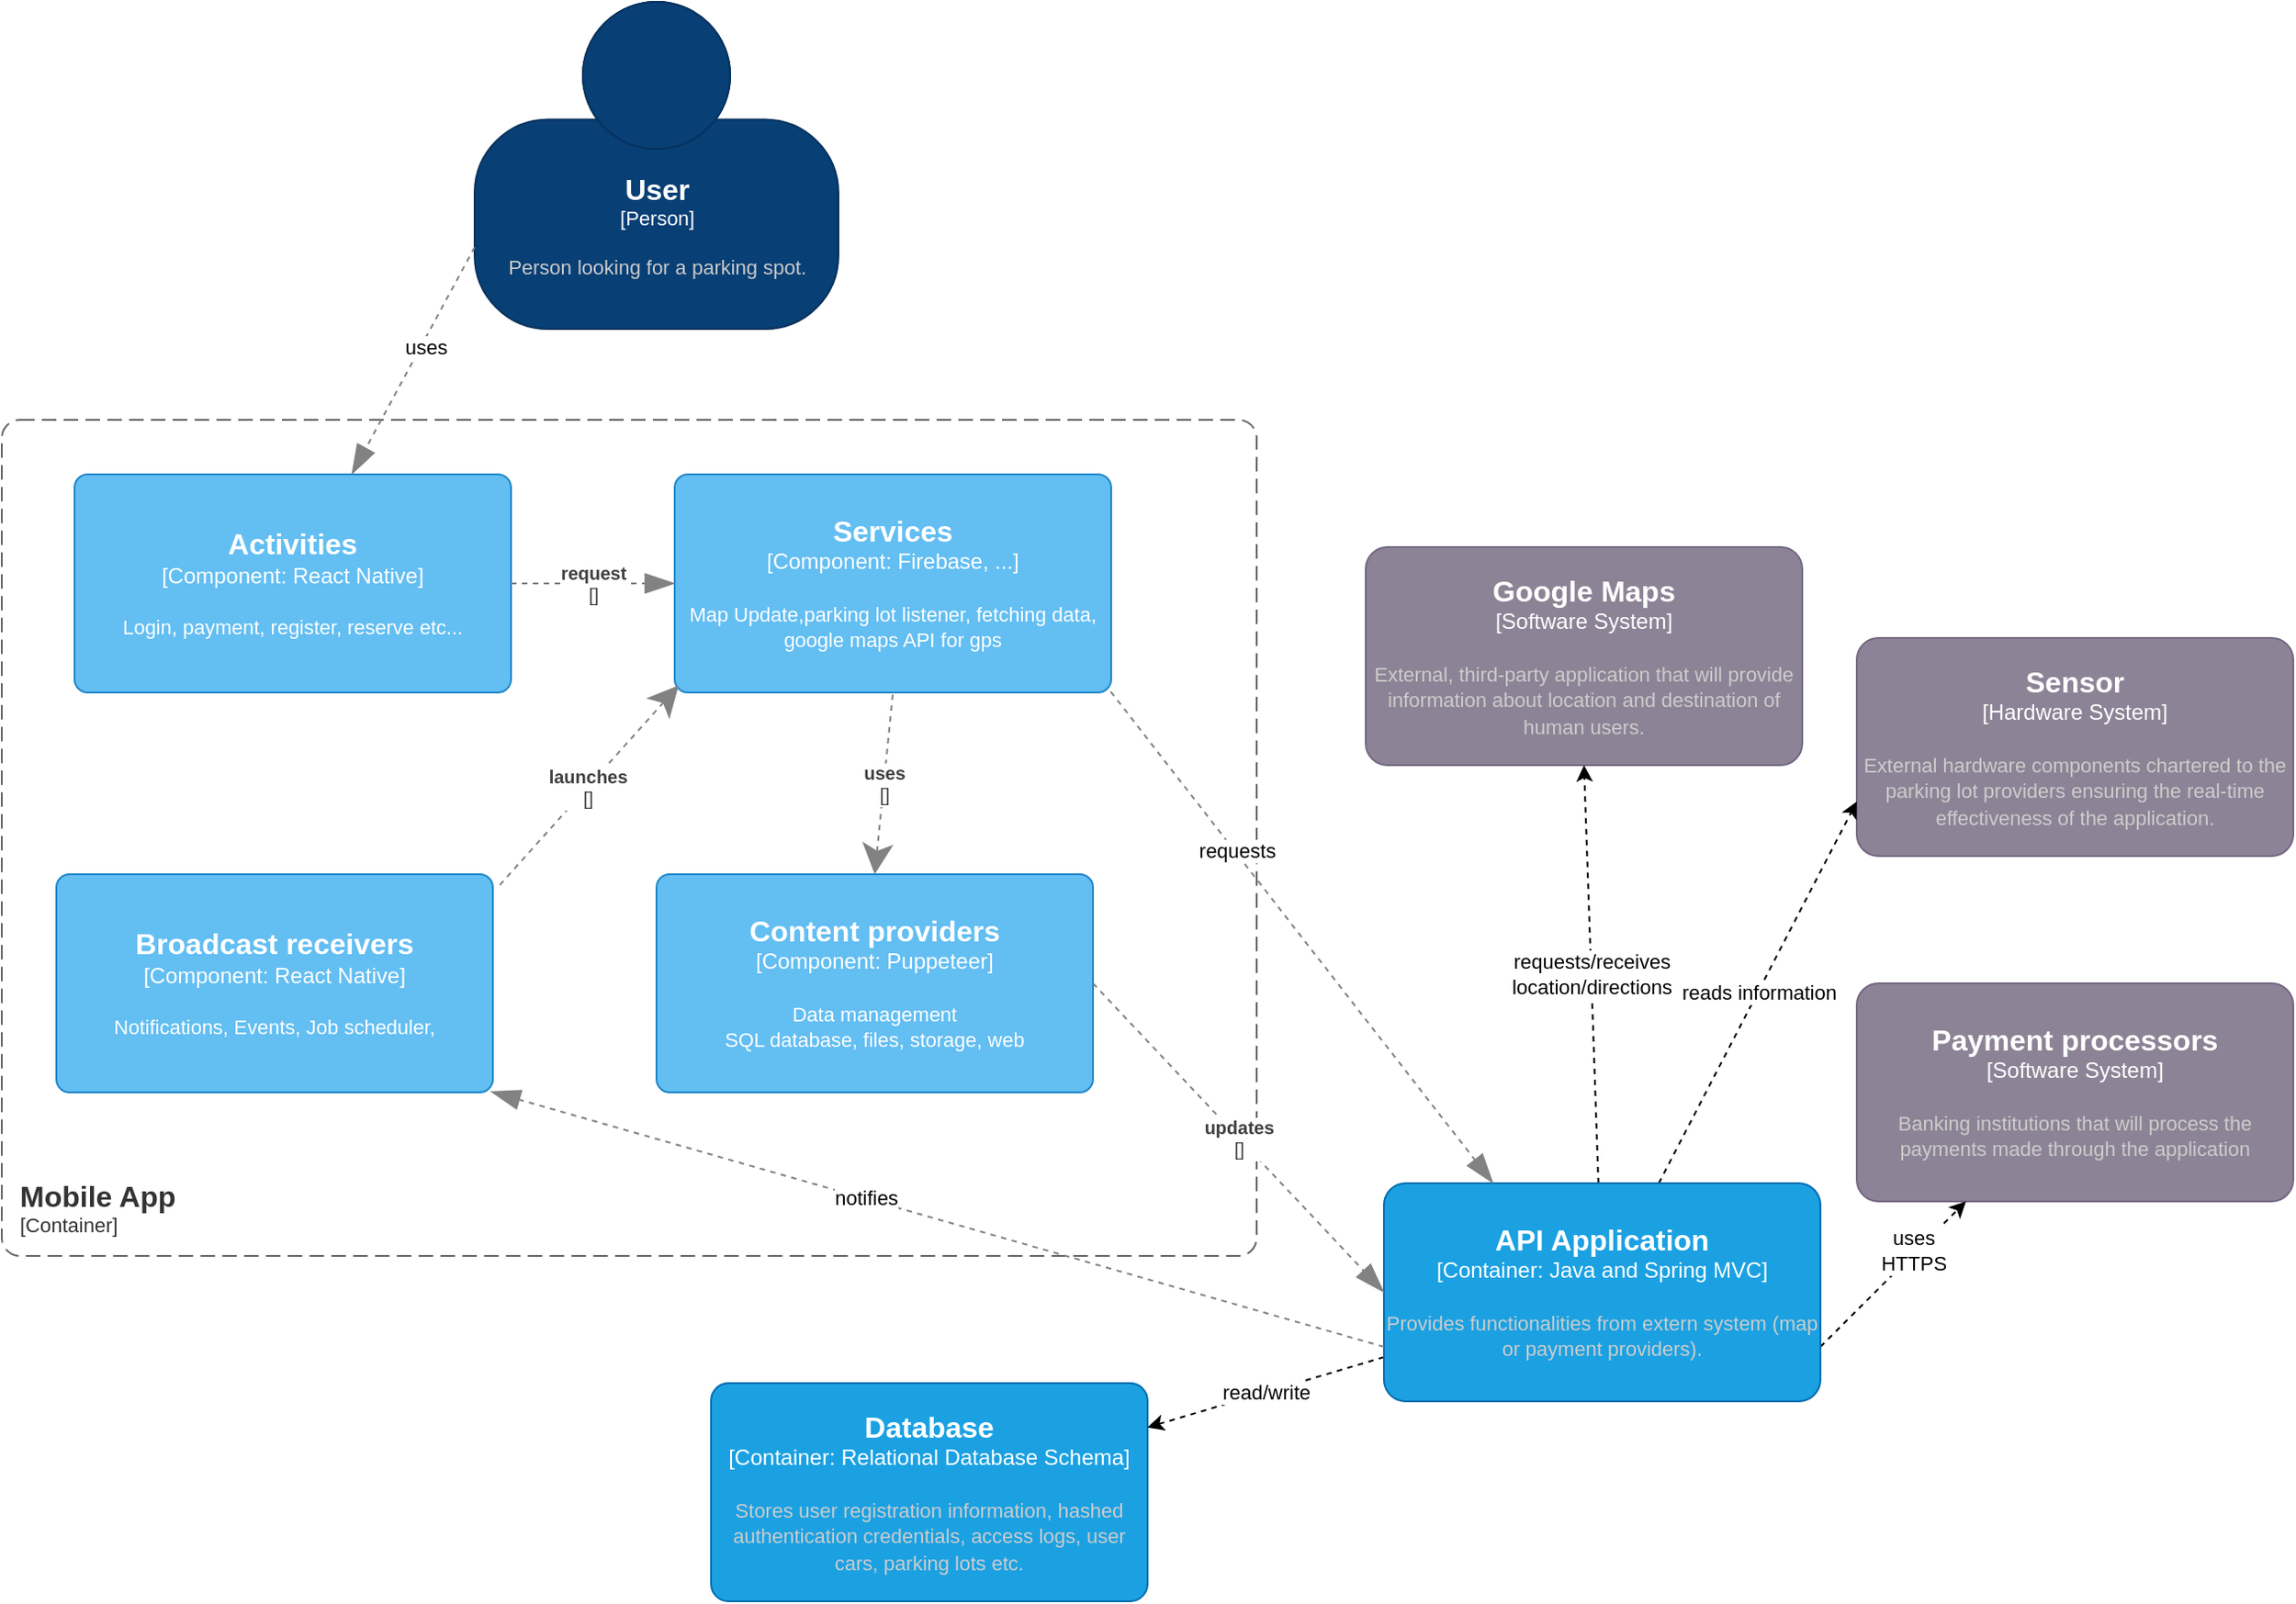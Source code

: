 <mxfile version="17.2.3" type="device"><diagram id="Dj3WYQvKQh_oLUvKO4OG" name="Page-1"><mxGraphModel dx="2512" dy="1894" grid="1" gridSize="10" guides="1" tooltips="1" connect="1" arrows="1" fold="1" page="1" pageScale="1" pageWidth="850" pageHeight="1100" math="0" shadow="0"><root><mxCell id="0"/><mxCell id="1" parent="0"/><object placeholders="1" c4Name="User" c4Type="Person" c4Description="Person looking for a parking spot." label="&lt;font style=&quot;font-size: 16px&quot;&gt;&lt;b&gt;%c4Name%&lt;/b&gt;&lt;/font&gt;&lt;div&gt;[%c4Type%]&lt;/div&gt;&lt;br&gt;&lt;div&gt;&lt;font style=&quot;font-size: 11px&quot;&gt;&lt;font color=&quot;#cccccc&quot;&gt;%c4Description%&lt;/font&gt;&lt;/div&gt;" id="t7ot1aF4n_XPstulmDNa-1"><mxCell style="html=1;fontSize=11;dashed=0;whitespace=wrap;fillColor=#083F75;strokeColor=#06315C;fontColor=#ffffff;shape=mxgraph.c4.person2;align=center;metaEdit=1;points=[[0.5,0,0],[1,0.5,0],[1,0.75,0],[0.75,1,0],[0.5,1,0],[0.25,1,0],[0,0.75,0],[0,0.5,0]];resizable=0;" parent="1" vertex="1"><mxGeometry x="150" y="-20" width="200" height="180" as="geometry"/></mxCell></object><object placeholders="1" c4Name="Google Maps" c4Type="Software System" c4Description="External, third-party application that will provide information about location and destination of human users." label="&lt;font style=&quot;font-size: 16px&quot;&gt;&lt;b&gt;%c4Name%&lt;/b&gt;&lt;/font&gt;&lt;div&gt;[%c4Type%]&lt;/div&gt;&lt;br&gt;&lt;div&gt;&lt;font style=&quot;font-size: 11px&quot;&gt;&lt;font color=&quot;#cccccc&quot;&gt;%c4Description%&lt;/font&gt;&lt;/div&gt;" id="t7ot1aF4n_XPstulmDNa-2"><mxCell style="rounded=1;whiteSpace=wrap;html=1;labelBackgroundColor=none;fillColor=#8C8496;fontColor=#ffffff;align=center;arcSize=10;strokeColor=#736782;metaEdit=1;resizable=0;points=[[0.25,0,0],[0.5,0,0],[0.75,0,0],[1,0.25,0],[1,0.5,0],[1,0.75,0],[0.75,1,0],[0.5,1,0],[0.25,1,0],[0,0.75,0],[0,0.5,0],[0,0.25,0]];" parent="1" vertex="1"><mxGeometry x="640" y="280" width="240" height="120" as="geometry"/></mxCell></object><object placeholders="1" c4Name="Payment processors" c4Type="Software System" c4Description="Banking institutions that will process the payments made through the application" label="&lt;font style=&quot;font-size: 16px&quot;&gt;&lt;b&gt;%c4Name%&lt;/b&gt;&lt;/font&gt;&lt;div&gt;[%c4Type%]&lt;/div&gt;&lt;br&gt;&lt;div&gt;&lt;font style=&quot;font-size: 11px&quot;&gt;&lt;font color=&quot;#cccccc&quot;&gt;%c4Description%&lt;/font&gt;&lt;/div&gt;" id="t7ot1aF4n_XPstulmDNa-3"><mxCell style="rounded=1;whiteSpace=wrap;html=1;labelBackgroundColor=none;fillColor=#8C8496;fontColor=#ffffff;align=center;arcSize=10;strokeColor=#736782;metaEdit=1;resizable=0;points=[[0.25,0,0],[0.5,0,0],[0.75,0,0],[1,0.25,0],[1,0.5,0],[1,0.75,0],[0.75,1,0],[0.5,1,0],[0.25,1,0],[0,0.75,0],[0,0.5,0],[0,0.25,0]];" parent="1" vertex="1"><mxGeometry x="910" y="520" width="240" height="120" as="geometry"/></mxCell></object><object placeholders="1" c4Name="Sensor" c4Type="Hardware System" c4Description="External hardware components chartered to the parking lot providers ensuring the real-time effectiveness of the application.&#10;" label="&lt;font style=&quot;font-size: 16px&quot;&gt;&lt;b&gt;%c4Name%&lt;/b&gt;&lt;/font&gt;&lt;div&gt;[%c4Type%]&lt;/div&gt;&lt;br&gt;&lt;div&gt;&lt;font style=&quot;font-size: 11px&quot;&gt;&lt;font color=&quot;#cccccc&quot;&gt;%c4Description%&lt;/font&gt;&lt;/div&gt;" id="Y2fdfO_gsLbj2rrir5gl-9"><mxCell style="rounded=1;whiteSpace=wrap;html=1;labelBackgroundColor=none;fillColor=#8C8496;fontColor=#ffffff;align=center;arcSize=10;strokeColor=#736782;metaEdit=1;resizable=0;points=[[0.25,0,0],[0.5,0,0],[0.75,0,0],[1,0.25,0],[1,0.5,0],[1,0.75,0],[0.75,1,0],[0.5,1,0],[0.25,1,0],[0,0.75,0],[0,0.5,0],[0,0.25,0]];" parent="1" vertex="1"><mxGeometry x="910" y="330" width="240" height="120" as="geometry"/></mxCell></object><object placeholders="1" c4Name=" Mobile App" c4Type="SystemScopeBoundary" c4Application="Container" label="&lt;font style=&quot;font-size: 16px&quot;&gt;&lt;b&gt;&lt;div style=&quot;text-align: left&quot;&gt;%c4Name%&lt;/div&gt;&lt;/b&gt;&lt;/font&gt;&lt;div style=&quot;text-align: left&quot;&gt;[%c4Application%]&lt;/div&gt;" id="6ll3feaCI8EsEPnlfVFL-1"><mxCell style="rounded=1;fontSize=11;whiteSpace=wrap;html=1;dashed=1;arcSize=20;fillColor=none;strokeColor=#666666;fontColor=#333333;labelBackgroundColor=none;align=left;verticalAlign=bottom;labelBorderColor=none;spacingTop=0;spacing=10;dashPattern=8 4;metaEdit=1;rotatable=0;perimeter=rectanglePerimeter;noLabel=0;labelPadding=0;allowArrows=0;connectable=0;expand=0;recursiveResize=0;editable=1;pointerEvents=0;absoluteArcSize=1;points=[[0.25,0,0],[0.5,0,0],[0.75,0,0],[1,0.25,0],[1,0.5,0],[1,0.75,0],[0.75,1,0],[0.5,1,0],[0.25,1,0],[0,0.75,0],[0,0.5,0],[0,0.25,0]];" parent="1" vertex="1"><mxGeometry x="-110" y="210" width="690" height="460" as="geometry"/></mxCell></object><object placeholders="1" c4Name="Database" c4Type="Container: Relational Database Schema" c4Description="Stores user registration information, hashed authentication credentials, access logs, user cars, parking lots etc." label="&lt;font style=&quot;font-size: 16px&quot;&gt;&lt;b&gt;%c4Name%&lt;/b&gt;&lt;/font&gt;&lt;div&gt;[%c4Type%]&lt;/div&gt;&lt;br&gt;&lt;div&gt;&lt;font style=&quot;font-size: 11px&quot;&gt;&lt;font color=&quot;#cccccc&quot;&gt;%c4Description%&lt;/font&gt;&lt;/div&gt;" id="6ll3feaCI8EsEPnlfVFL-3"><mxCell style="rounded=1;whiteSpace=wrap;html=1;labelBackgroundColor=none;fillColor=#1ba1e2;fontColor=#ffffff;align=center;arcSize=8;strokeColor=#006EAF;metaEdit=1;resizable=0;points=[[0.25,0,0],[0.5,0,0],[0.75,0,0],[1,0.25,0],[1,0.5,0],[1,0.75,0],[0.75,1,0],[0.5,1,0],[0.25,1,0],[0,0.75,0],[0,0.5,0],[0,0.25,0]];" parent="1" vertex="1"><mxGeometry x="280" y="740" width="240" height="120" as="geometry"/></mxCell></object><mxCell id="6ll3feaCI8EsEPnlfVFL-11" value="read/write" style="edgeStyle=none;rounded=0;orthogonalLoop=1;jettySize=auto;html=1;dashed=1;" parent="1" source="6ll3feaCI8EsEPnlfVFL-4" target="6ll3feaCI8EsEPnlfVFL-3" edge="1"><mxGeometry relative="1" as="geometry"/></mxCell><mxCell id="6ll3feaCI8EsEPnlfVFL-12" value="reads information" style="edgeStyle=none;rounded=0;orthogonalLoop=1;jettySize=auto;html=1;entryX=0;entryY=0.75;entryDx=0;entryDy=0;entryPerimeter=0;dashed=1;" parent="1" source="6ll3feaCI8EsEPnlfVFL-4" target="Y2fdfO_gsLbj2rrir5gl-9" edge="1"><mxGeometry relative="1" as="geometry"/></mxCell><mxCell id="6ll3feaCI8EsEPnlfVFL-13" value="requests/receives &lt;br&gt;location/directions" style="edgeStyle=none;rounded=0;orthogonalLoop=1;jettySize=auto;html=1;entryX=0.5;entryY=1;entryDx=0;entryDy=0;entryPerimeter=0;dashed=1;" parent="1" source="6ll3feaCI8EsEPnlfVFL-4" target="t7ot1aF4n_XPstulmDNa-2" edge="1"><mxGeometry relative="1" as="geometry"/></mxCell><mxCell id="6ll3feaCI8EsEPnlfVFL-14" style="edgeStyle=none;rounded=0;orthogonalLoop=1;jettySize=auto;html=1;exitX=1;exitY=0.75;exitDx=0;exitDy=0;exitPerimeter=0;dashed=1;" parent="1" source="6ll3feaCI8EsEPnlfVFL-4" target="t7ot1aF4n_XPstulmDNa-3" edge="1"><mxGeometry relative="1" as="geometry"/></mxCell><mxCell id="6ll3feaCI8EsEPnlfVFL-15" value="uses&lt;br&gt;HTTPS" style="edgeLabel;html=1;align=center;verticalAlign=middle;resizable=0;points=[];" parent="6ll3feaCI8EsEPnlfVFL-14" vertex="1" connectable="0"><mxGeometry x="0.297" y="2" relative="1" as="geometry"><mxPoint as="offset"/></mxGeometry></mxCell><object placeholders="1" c4Name="API Application" c4Type="Container: Java and Spring MVC" c4Description="Provides functionalities from extern system (map or payment providers)." label="&lt;font style=&quot;font-size: 16px&quot;&gt;&lt;b&gt;%c4Name%&lt;/b&gt;&lt;/font&gt;&lt;div&gt;[%c4Type%]&lt;/div&gt;&lt;br&gt;&lt;div&gt;&lt;font style=&quot;font-size: 11px&quot;&gt;&lt;font color=&quot;#cccccc&quot;&gt;%c4Description%&lt;/font&gt;&lt;/div&gt;" id="6ll3feaCI8EsEPnlfVFL-4"><mxCell style="rounded=1;whiteSpace=wrap;html=1;labelBackgroundColor=none;fillColor=#1ba1e2;fontColor=#ffffff;align=center;arcSize=10;strokeColor=#006EAF;metaEdit=1;resizable=0;points=[[0.25,0,0],[0.5,0,0],[0.75,0,0],[1,0.25,0],[1,0.5,0],[1,0.75,0],[0.75,1,0],[0.5,1,0],[0.25,1,0],[0,0.75,0],[0,0.5,0],[0,0.25,0]];" parent="1" vertex="1"><mxGeometry x="650" y="630" width="240" height="120" as="geometry"/></mxCell></object><object placeholders="1" c4Name="Activities" c4Type="Component" c4Technology="React Native" c4Description="Login, payment, register, reserve etc..." label="&lt;font style=&quot;font-size: 16px&quot;&gt;&lt;b&gt;%c4Name%&lt;/b&gt;&lt;/font&gt;&lt;div&gt;[%c4Type%: %c4Technology%]&lt;/div&gt;&lt;br&gt;&lt;div&gt;&lt;font style=&quot;font-size: 11px&quot;&gt;%c4Description%&lt;/font&gt;&lt;/div&gt;" id="AaIBroq0D8-J8xDgJRe0-4"><mxCell style="rounded=1;whiteSpace=wrap;html=1;labelBackgroundColor=none;fillColor=#63BEF2;fontColor=#ffffff;align=center;arcSize=6;strokeColor=#2086C9;metaEdit=1;resizable=0;points=[[0.25,0,0],[0.5,0,0],[0.75,0,0],[1,0.25,0],[1,0.5,0],[1,0.75,0],[0.75,1,0],[0.5,1,0],[0.25,1,0],[0,0.75,0],[0,0.5,0],[0,0.25,0]];" parent="1" vertex="1"><mxGeometry x="-70" y="240" width="240" height="120" as="geometry"/></mxCell></object><object placeholders="1" c4Name="Services" c4Type="Component" c4Technology="Firebase, ..." c4Description="Map Update,parking lot listener, fetching data, google maps API for gps" label="&lt;font style=&quot;font-size: 16px&quot;&gt;&lt;b&gt;%c4Name%&lt;/b&gt;&lt;/font&gt;&lt;div&gt;[%c4Type%: %c4Technology%]&lt;/div&gt;&lt;br&gt;&lt;div&gt;&lt;font style=&quot;font-size: 11px&quot;&gt;%c4Description%&lt;/font&gt;&lt;/div&gt;" id="AaIBroq0D8-J8xDgJRe0-5"><mxCell style="rounded=1;whiteSpace=wrap;html=1;labelBackgroundColor=none;fillColor=#63BEF2;fontColor=#ffffff;align=center;arcSize=6;strokeColor=#2086C9;metaEdit=1;resizable=0;points=[[0.25,0,0],[0.5,0,0],[0.75,0,0],[1,0.25,0],[1,0.5,0],[1,0.75,0],[0.75,1,0],[0.5,1,0],[0.25,1,0],[0,0.75,0],[0,0.5,0],[0,0.25,0]];" parent="1" vertex="1"><mxGeometry x="260" y="240" width="240" height="120" as="geometry"/></mxCell></object><object placeholders="1" c4Name="Broadcast receivers" c4Type="Component" c4Technology="React Native" c4Description="Notifications, Events, Job scheduler," label="&lt;font style=&quot;font-size: 16px&quot;&gt;&lt;b&gt;%c4Name%&lt;/b&gt;&lt;/font&gt;&lt;div&gt;[%c4Type%: %c4Technology%]&lt;/div&gt;&lt;br&gt;&lt;div&gt;&lt;font style=&quot;font-size: 11px&quot;&gt;%c4Description%&lt;/font&gt;&lt;/div&gt;" id="AaIBroq0D8-J8xDgJRe0-6"><mxCell style="rounded=1;whiteSpace=wrap;html=1;labelBackgroundColor=none;fillColor=#63BEF2;fontColor=#ffffff;align=center;arcSize=6;strokeColor=#2086C9;metaEdit=1;resizable=0;points=[[0.25,0,0],[0.5,0,0],[0.75,0,0],[1,0.25,0],[1,0.5,0],[1,0.75,0],[0.75,1,0],[0.5,1,0],[0.25,1,0],[0,0.75,0],[0,0.5,0],[0,0.25,0]];" parent="1" vertex="1"><mxGeometry x="-80" y="460" width="240" height="120" as="geometry"/></mxCell></object><object placeholders="1" c4Name="Content providers" c4Type="Component" c4Technology="Puppeteer" c4Description="Data management&#10;SQL database, files, storage, web" label="&lt;font style=&quot;font-size: 16px&quot;&gt;&lt;b&gt;%c4Name%&lt;/b&gt;&lt;/font&gt;&lt;div&gt;[%c4Type%: %c4Technology%]&lt;/div&gt;&lt;br&gt;&lt;div&gt;&lt;font style=&quot;font-size: 11px&quot;&gt;%c4Description%&lt;/font&gt;&lt;/div&gt;" id="AaIBroq0D8-J8xDgJRe0-7"><mxCell style="rounded=1;whiteSpace=wrap;html=1;labelBackgroundColor=none;fillColor=#63BEF2;fontColor=#ffffff;align=center;arcSize=6;strokeColor=#2086C9;metaEdit=1;resizable=0;points=[[0.25,0,0],[0.5,0,0],[0.75,0,0],[1,0.25,0],[1,0.5,0],[1,0.75,0],[0.75,1,0],[0.5,1,0],[0.25,1,0],[0,0.75,0],[0,0.5,0],[0,0.25,0]];" parent="1" vertex="1"><mxGeometry x="250" y="460" width="240" height="120" as="geometry"/></mxCell></object><object placeholders="1" c4Type="Relationship" c4Technology="" c4Description="request" label="&lt;div style=&quot;text-align: left&quot;&gt;&lt;div style=&quot;text-align: center&quot;&gt;&lt;b&gt;%c4Description%&lt;/b&gt;&lt;/div&gt;&lt;div style=&quot;text-align: center&quot;&gt;[%c4Technology%]&lt;/div&gt;&lt;/div&gt;" id="AaIBroq0D8-J8xDgJRe0-13"><mxCell style="endArrow=blockThin;html=1;fontSize=10;fontColor=#404040;strokeWidth=1;endFill=1;strokeColor=#828282;elbow=vertical;metaEdit=1;endSize=14;startSize=14;jumpStyle=arc;jumpSize=16;rounded=0;edgeStyle=orthogonalEdgeStyle;dashed=1;entryX=0;entryY=0.5;entryDx=0;entryDy=0;entryPerimeter=0;" parent="1" source="AaIBroq0D8-J8xDgJRe0-4" target="AaIBroq0D8-J8xDgJRe0-5" edge="1"><mxGeometry width="240" relative="1" as="geometry"><mxPoint x="230" y="570" as="sourcePoint"/><mxPoint x="300" y="300" as="targetPoint"/></mxGeometry></mxCell></object><object placeholders="1" c4Type="Relationship" c4Technology="" c4Description="updates" label="&lt;div style=&quot;text-align: left&quot;&gt;&lt;div style=&quot;text-align: center&quot;&gt;&lt;b&gt;%c4Description%&lt;/b&gt;&lt;/div&gt;&lt;div style=&quot;text-align: center&quot;&gt;[%c4Technology%]&lt;/div&gt;&lt;/div&gt;" id="AaIBroq0D8-J8xDgJRe0-16"><mxCell style="endArrow=blockThin;html=1;fontSize=10;fontColor=#404040;strokeWidth=1;endFill=1;strokeColor=#828282;elbow=vertical;metaEdit=1;endSize=14;startSize=14;jumpStyle=arc;jumpSize=16;rounded=0;dashed=1;exitX=1;exitY=0.5;exitDx=0;exitDy=0;exitPerimeter=0;entryX=0;entryY=0.5;entryDx=0;entryDy=0;entryPerimeter=0;" parent="1" source="AaIBroq0D8-J8xDgJRe0-7" target="6ll3feaCI8EsEPnlfVFL-4" edge="1"><mxGeometry width="240" relative="1" as="geometry"><mxPoint x="340" y="620" as="sourcePoint"/><mxPoint x="580" y="620" as="targetPoint"/></mxGeometry></mxCell></object><object placeholders="1" c4Type="Relationship" c4Technology="" c4Description="launches" label="&lt;div style=&quot;text-align: left&quot;&gt;&lt;div style=&quot;text-align: center&quot;&gt;&lt;b&gt;%c4Description%&lt;/b&gt;&lt;/div&gt;&lt;div style=&quot;text-align: center&quot;&gt;[%c4Technology%]&lt;/div&gt;&lt;/div&gt;" id="AaIBroq0D8-J8xDgJRe0-18"><mxCell style="endArrow=none;html=1;fontSize=10;fontColor=#404040;strokeWidth=1;endFill=0;strokeColor=#828282;elbow=vertical;metaEdit=1;endSize=14;startSize=14;jumpStyle=arc;jumpSize=16;rounded=0;dashed=1;exitX=0.009;exitY=0.968;exitDx=0;exitDy=0;exitPerimeter=0;entryX=1.009;entryY=0.065;entryDx=0;entryDy=0;entryPerimeter=0;startArrow=classic;startFill=1;" parent="1" source="AaIBroq0D8-J8xDgJRe0-5" target="AaIBroq0D8-J8xDgJRe0-6" edge="1"><mxGeometry width="240" relative="1" as="geometry"><mxPoint x="130" y="550" as="sourcePoint"/><mxPoint x="370" y="550" as="targetPoint"/></mxGeometry></mxCell></object><object placeholders="1" c4Type="Relationship" c4Technology="" c4Description="uses" label="&lt;div style=&quot;text-align: left&quot;&gt;&lt;div style=&quot;text-align: center&quot;&gt;&lt;b&gt;%c4Description%&lt;/b&gt;&lt;/div&gt;&lt;div style=&quot;text-align: center&quot;&gt;[%c4Technology%]&lt;/div&gt;&lt;/div&gt;" id="AaIBroq0D8-J8xDgJRe0-20"><mxCell style="endArrow=none;html=1;fontSize=10;fontColor=#404040;strokeWidth=1;endFill=0;strokeColor=#828282;elbow=vertical;metaEdit=1;endSize=14;startSize=14;jumpStyle=arc;jumpSize=16;rounded=0;dashed=1;exitX=0.5;exitY=0;exitDx=0;exitDy=0;exitPerimeter=0;entryX=0.5;entryY=1;entryDx=0;entryDy=0;entryPerimeter=0;startArrow=classic;startFill=1;" parent="1" source="AaIBroq0D8-J8xDgJRe0-7" target="AaIBroq0D8-J8xDgJRe0-5" edge="1"><mxGeometry width="240" relative="1" as="geometry"><mxPoint x="270" y="540" as="sourcePoint"/><mxPoint x="510" y="540" as="targetPoint"/></mxGeometry></mxCell></object><object placeholders="1" c4Type="Relationship" id="AaIBroq0D8-J8xDgJRe0-23"><mxCell style="endArrow=blockThin;html=1;fontSize=10;fontColor=#404040;strokeWidth=1;endFill=1;strokeColor=#828282;elbow=vertical;metaEdit=1;endSize=14;startSize=14;jumpStyle=arc;jumpSize=16;rounded=0;dashed=1;exitX=0.999;exitY=0.996;exitDx=0;exitDy=0;exitPerimeter=0;entryX=0.25;entryY=0;entryDx=0;entryDy=0;entryPerimeter=0;" parent="1" source="AaIBroq0D8-J8xDgJRe0-5" target="6ll3feaCI8EsEPnlfVFL-4" edge="1"><mxGeometry width="240" relative="1" as="geometry"><mxPoint x="280" y="540" as="sourcePoint"/><mxPoint x="770" y="470" as="targetPoint"/></mxGeometry></mxCell></object><mxCell id="AaIBroq0D8-J8xDgJRe0-24" value="requests&lt;br&gt;" style="edgeLabel;html=1;align=center;verticalAlign=middle;resizable=0;points=[];" parent="AaIBroq0D8-J8xDgJRe0-23" vertex="1" connectable="0"><mxGeometry x="-0.35" y="1" relative="1" as="geometry"><mxPoint as="offset"/></mxGeometry></mxCell><object placeholders="1" c4Type="Relationship" id="AaIBroq0D8-J8xDgJRe0-25"><mxCell style="endArrow=blockThin;html=1;fontSize=10;fontColor=#404040;strokeWidth=1;endFill=1;strokeColor=#828282;elbow=vertical;metaEdit=1;endSize=14;startSize=14;jumpStyle=arc;jumpSize=16;rounded=0;dashed=1;exitX=0;exitY=0.75;exitDx=0;exitDy=0;exitPerimeter=0;" parent="1" source="t7ot1aF4n_XPstulmDNa-1" target="AaIBroq0D8-J8xDgJRe0-4" edge="1"><mxGeometry width="240" relative="1" as="geometry"><mxPoint x="120" y="440" as="sourcePoint"/><mxPoint x="360" y="440" as="targetPoint"/></mxGeometry></mxCell></object><mxCell id="AaIBroq0D8-J8xDgJRe0-26" value="uses&lt;br&gt;" style="edgeLabel;html=1;align=center;verticalAlign=middle;resizable=0;points=[];" parent="AaIBroq0D8-J8xDgJRe0-25" vertex="1" connectable="0"><mxGeometry x="-0.136" y="2" relative="1" as="geometry"><mxPoint as="offset"/></mxGeometry></mxCell><object placeholders="1" c4Type="Relationship" id="AaIBroq0D8-J8xDgJRe0-27"><mxCell style="endArrow=blockThin;html=1;fontSize=10;fontColor=#404040;strokeWidth=1;endFill=1;strokeColor=#828282;elbow=vertical;metaEdit=1;endSize=14;startSize=14;jumpStyle=arc;jumpSize=16;rounded=0;dashed=1;entryX=0.995;entryY=0.996;entryDx=0;entryDy=0;entryPerimeter=0;exitX=0;exitY=0.75;exitDx=0;exitDy=0;exitPerimeter=0;" parent="1" source="6ll3feaCI8EsEPnlfVFL-4" target="AaIBroq0D8-J8xDgJRe0-6" edge="1"><mxGeometry width="240" relative="1" as="geometry"><mxPoint x="240" y="730" as="sourcePoint"/><mxPoint x="480" y="730" as="targetPoint"/></mxGeometry></mxCell></object><mxCell id="AaIBroq0D8-J8xDgJRe0-28" value="notifies&lt;br&gt;" style="edgeLabel;html=1;align=center;verticalAlign=middle;resizable=0;points=[];" parent="AaIBroq0D8-J8xDgJRe0-27" vertex="1" connectable="0"><mxGeometry x="0.163" y="-1" relative="1" as="geometry"><mxPoint as="offset"/></mxGeometry></mxCell></root></mxGraphModel></diagram></mxfile>